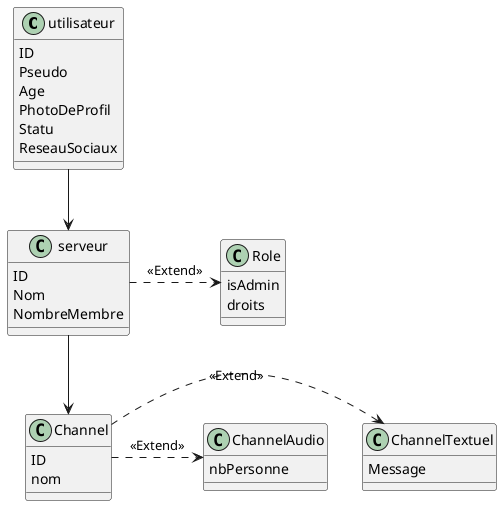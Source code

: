 @startuml

class utilisateur {
  ID
  Pseudo 
  Age 
  PhotoDeProfil
  Statu
  ReseauSociaux
}

class serveur {
  ID
  Nom
  NombreMembre
}

class Role {
  isAdmin
  droits
}

class Channel {
  ID
  nom
}

class ChannelAudio{
  nbPersonne
}

class ChannelTextuel{
  Message
}


utilisateur --> serveur
serveur .> Role : <<Extend>>
serveur --> Channel
Channel .> ChannelTextuel : <<Extend>>
Channel .> ChannelAudio : <<Extend>>

@enduml
